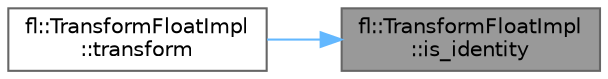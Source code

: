 digraph "fl::TransformFloatImpl::is_identity"
{
 // INTERACTIVE_SVG=YES
 // LATEX_PDF_SIZE
  bgcolor="transparent";
  edge [fontname=Helvetica,fontsize=10,labelfontname=Helvetica,labelfontsize=10];
  node [fontname=Helvetica,fontsize=10,shape=box,height=0.2,width=0.4];
  rankdir="RL";
  Node1 [id="Node000001",label="fl::TransformFloatImpl\l::is_identity",height=0.2,width=0.4,color="gray40", fillcolor="grey60", style="filled", fontcolor="black",tooltip=" "];
  Node1 -> Node2 [id="edge1_Node000001_Node000002",dir="back",color="steelblue1",style="solid",tooltip=" "];
  Node2 [id="Node000002",label="fl::TransformFloatImpl\l::transform",height=0.2,width=0.4,color="grey40", fillcolor="white", style="filled",URL="$d5/db7/classfl_1_1_transform_float_impl_acd64192e1e9bec35b1b6f250be19c799.html#acd64192e1e9bec35b1b6f250be19c799",tooltip=" "];
}
